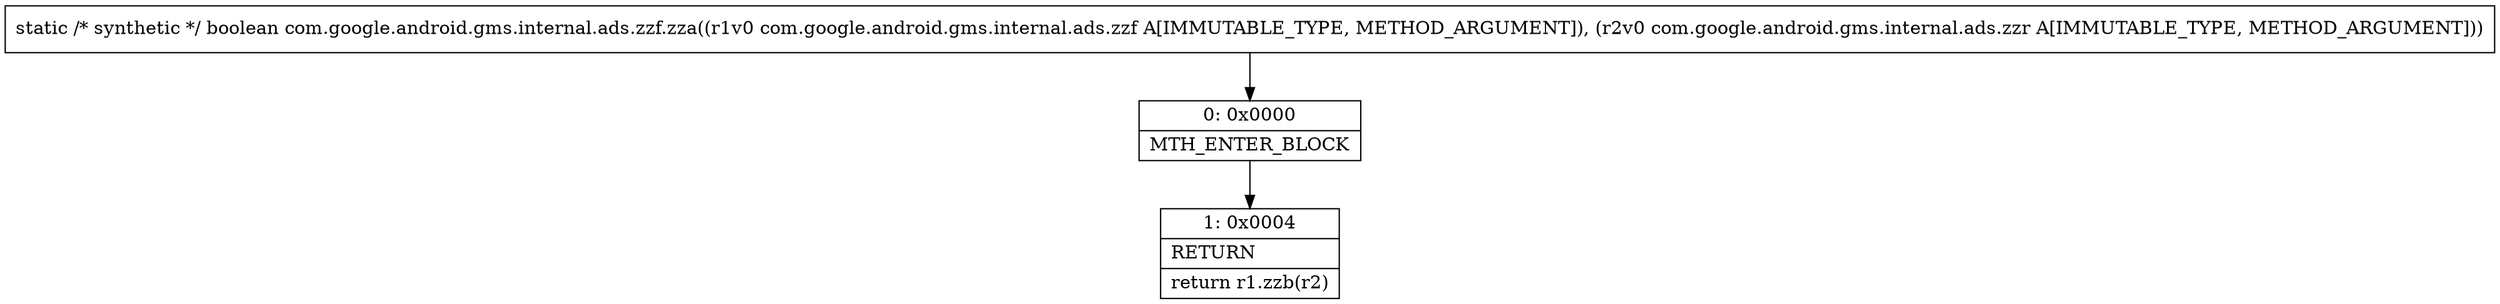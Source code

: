 digraph "CFG forcom.google.android.gms.internal.ads.zzf.zza(Lcom\/google\/android\/gms\/internal\/ads\/zzf;Lcom\/google\/android\/gms\/internal\/ads\/zzr;)Z" {
Node_0 [shape=record,label="{0\:\ 0x0000|MTH_ENTER_BLOCK\l}"];
Node_1 [shape=record,label="{1\:\ 0x0004|RETURN\l|return r1.zzb(r2)\l}"];
MethodNode[shape=record,label="{static \/* synthetic *\/ boolean com.google.android.gms.internal.ads.zzf.zza((r1v0 com.google.android.gms.internal.ads.zzf A[IMMUTABLE_TYPE, METHOD_ARGUMENT]), (r2v0 com.google.android.gms.internal.ads.zzr A[IMMUTABLE_TYPE, METHOD_ARGUMENT])) }"];
MethodNode -> Node_0;
Node_0 -> Node_1;
}

